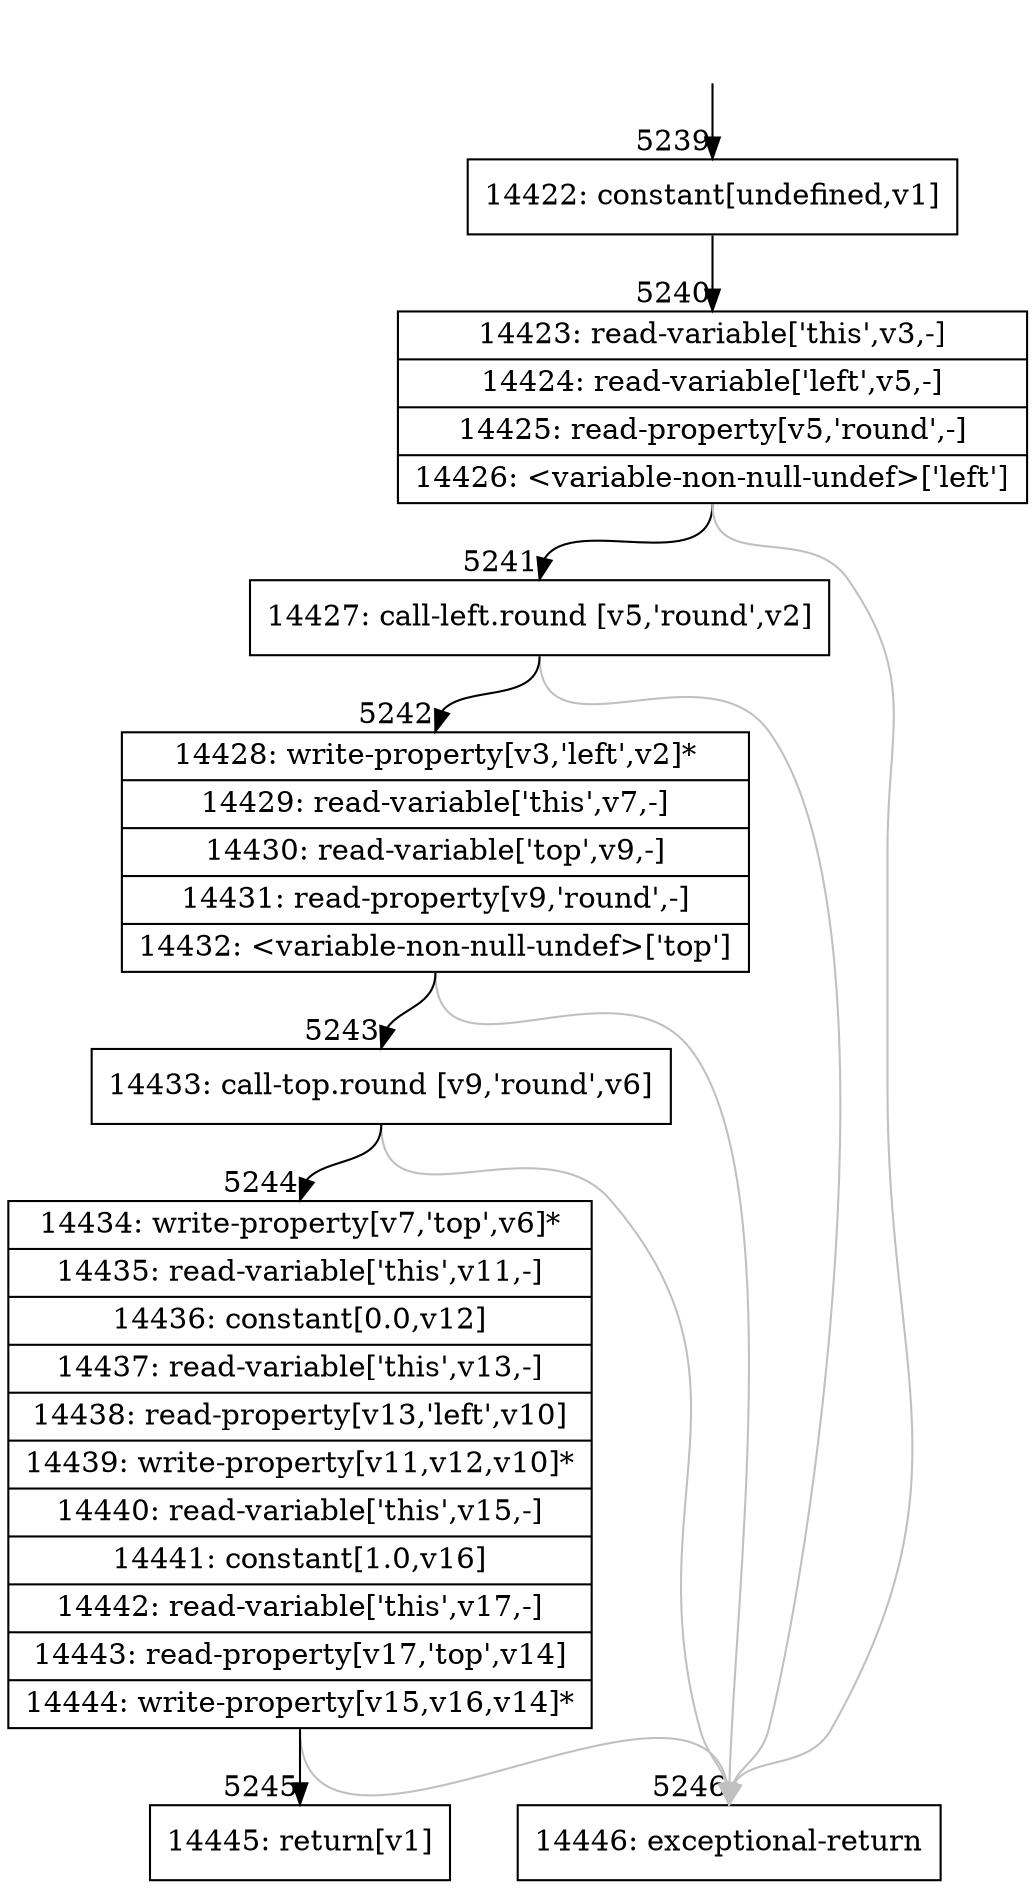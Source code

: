 digraph {
rankdir="TD"
BB_entry421[shape=none,label=""];
BB_entry421 -> BB5239 [tailport=s, headport=n, headlabel="    5239"]
BB5239 [shape=record label="{14422: constant[undefined,v1]}" ] 
BB5239 -> BB5240 [tailport=s, headport=n, headlabel="      5240"]
BB5240 [shape=record label="{14423: read-variable['this',v3,-]|14424: read-variable['left',v5,-]|14425: read-property[v5,'round',-]|14426: \<variable-non-null-undef\>['left']}" ] 
BB5240 -> BB5241 [tailport=s, headport=n, headlabel="      5241"]
BB5240 -> BB5246 [tailport=s, headport=n, color=gray, headlabel="      5246"]
BB5241 [shape=record label="{14427: call-left.round [v5,'round',v2]}" ] 
BB5241 -> BB5242 [tailport=s, headport=n, headlabel="      5242"]
BB5241 -> BB5246 [tailport=s, headport=n, color=gray]
BB5242 [shape=record label="{14428: write-property[v3,'left',v2]*|14429: read-variable['this',v7,-]|14430: read-variable['top',v9,-]|14431: read-property[v9,'round',-]|14432: \<variable-non-null-undef\>['top']}" ] 
BB5242 -> BB5243 [tailport=s, headport=n, headlabel="      5243"]
BB5242 -> BB5246 [tailport=s, headport=n, color=gray]
BB5243 [shape=record label="{14433: call-top.round [v9,'round',v6]}" ] 
BB5243 -> BB5244 [tailport=s, headport=n, headlabel="      5244"]
BB5243 -> BB5246 [tailport=s, headport=n, color=gray]
BB5244 [shape=record label="{14434: write-property[v7,'top',v6]*|14435: read-variable['this',v11,-]|14436: constant[0.0,v12]|14437: read-variable['this',v13,-]|14438: read-property[v13,'left',v10]|14439: write-property[v11,v12,v10]*|14440: read-variable['this',v15,-]|14441: constant[1.0,v16]|14442: read-variable['this',v17,-]|14443: read-property[v17,'top',v14]|14444: write-property[v15,v16,v14]*}" ] 
BB5244 -> BB5245 [tailport=s, headport=n, headlabel="      5245"]
BB5244 -> BB5246 [tailport=s, headport=n, color=gray]
BB5245 [shape=record label="{14445: return[v1]}" ] 
BB5246 [shape=record label="{14446: exceptional-return}" ] 
//#$~ 3973
}
